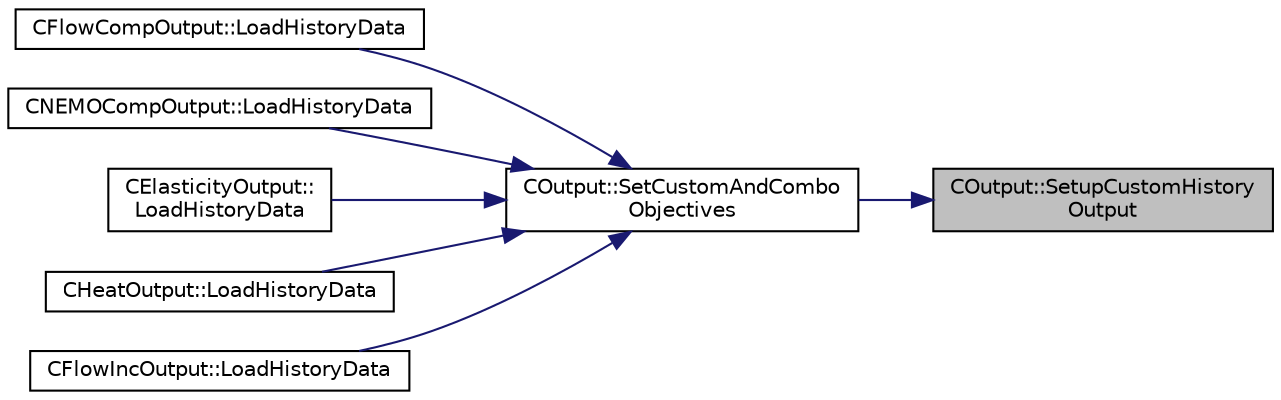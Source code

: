 digraph "COutput::SetupCustomHistoryOutput"
{
 // LATEX_PDF_SIZE
  edge [fontname="Helvetica",fontsize="10",labelfontname="Helvetica",labelfontsize="10"];
  node [fontname="Helvetica",fontsize="10",shape=record];
  rankdir="RL";
  Node1 [label="COutput::SetupCustomHistory\lOutput",height=0.2,width=0.4,color="black", fillcolor="grey75", style="filled", fontcolor="black",tooltip="Setup a custom history output object for a given expression."];
  Node1 -> Node2 [dir="back",color="midnightblue",fontsize="10",style="solid",fontname="Helvetica"];
  Node2 [label="COutput::SetCustomAndCombo\lObjectives",height=0.2,width=0.4,color="black", fillcolor="white", style="filled",URL="$classCOutput.html#abb23d5bfc9544d83967fc40c4d8f5944",tooltip="Computes the custom and combo objectives."];
  Node2 -> Node3 [dir="back",color="midnightblue",fontsize="10",style="solid",fontname="Helvetica"];
  Node3 [label="CFlowCompOutput::LoadHistoryData",height=0.2,width=0.4,color="black", fillcolor="white", style="filled",URL="$classCFlowCompOutput.html#a393cb19a691990ee6e88f844eccc79ed",tooltip="Load the history output field values."];
  Node2 -> Node4 [dir="back",color="midnightblue",fontsize="10",style="solid",fontname="Helvetica"];
  Node4 [label="CNEMOCompOutput::LoadHistoryData",height=0.2,width=0.4,color="black", fillcolor="white", style="filled",URL="$classCNEMOCompOutput.html#a7a9f1a32fe55e6a967a27eb38408ec99",tooltip="Load the history output field values."];
  Node2 -> Node5 [dir="back",color="midnightblue",fontsize="10",style="solid",fontname="Helvetica"];
  Node5 [label="CElasticityOutput::\lLoadHistoryData",height=0.2,width=0.4,color="black", fillcolor="white", style="filled",URL="$classCElasticityOutput.html#ac3013524b0fb8f257aa9b66fd16d531d",tooltip="Load the history output field values."];
  Node2 -> Node6 [dir="back",color="midnightblue",fontsize="10",style="solid",fontname="Helvetica"];
  Node6 [label="CHeatOutput::LoadHistoryData",height=0.2,width=0.4,color="black", fillcolor="white", style="filled",URL="$classCHeatOutput.html#afe748d534531acb2983b6b3978e43916",tooltip="Load the history output field values."];
  Node2 -> Node7 [dir="back",color="midnightblue",fontsize="10",style="solid",fontname="Helvetica"];
  Node7 [label="CFlowIncOutput::LoadHistoryData",height=0.2,width=0.4,color="black", fillcolor="white", style="filled",URL="$classCFlowIncOutput.html#a466112efa2e3a89cdd2456701a0480b5",tooltip="Load the history output field values."];
}

